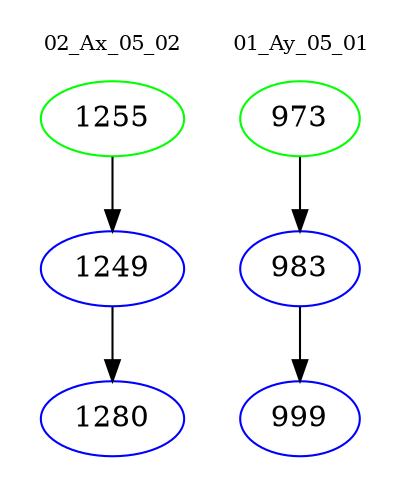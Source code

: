 digraph{
subgraph cluster_0 {
color = white
label = "02_Ax_05_02";
fontsize=10;
T0_1255 [label="1255", color="green"]
T0_1255 -> T0_1249 [color="black"]
T0_1249 [label="1249", color="blue"]
T0_1249 -> T0_1280 [color="black"]
T0_1280 [label="1280", color="blue"]
}
subgraph cluster_1 {
color = white
label = "01_Ay_05_01";
fontsize=10;
T1_973 [label="973", color="green"]
T1_973 -> T1_983 [color="black"]
T1_983 [label="983", color="blue"]
T1_983 -> T1_999 [color="black"]
T1_999 [label="999", color="blue"]
}
}

